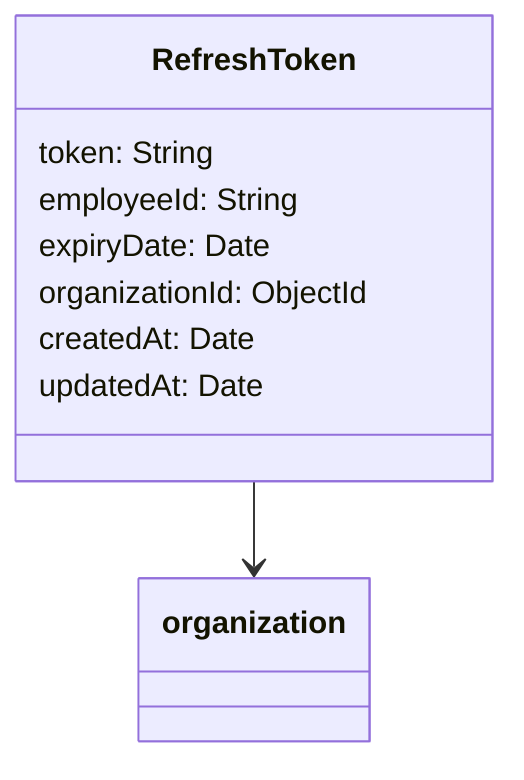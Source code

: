 classDiagram
  class RefreshToken {
    token: String
    employeeId: String
    expiryDate: Date
    organizationId: ObjectId
    createdAt: Date
    updatedAt: Date
  }

  RefreshToken --> organization
